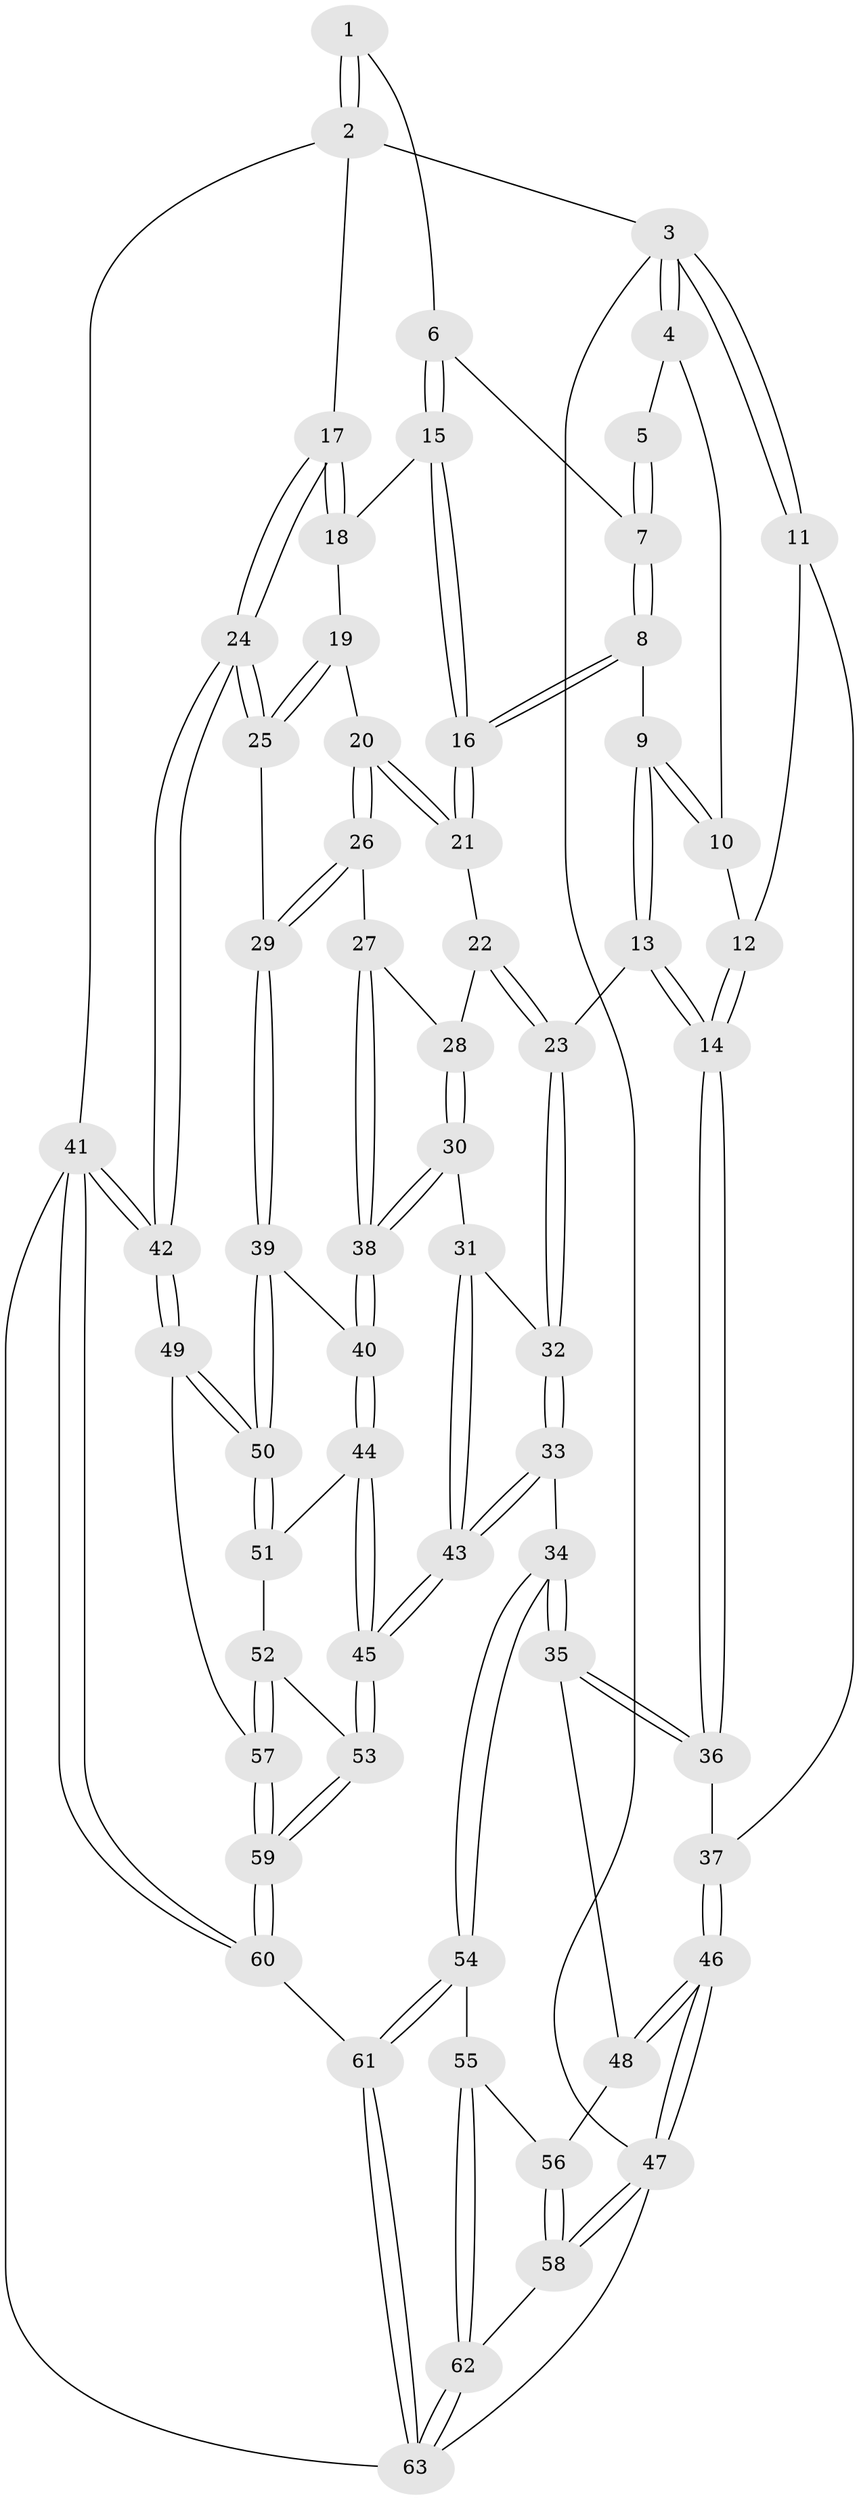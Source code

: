 // coarse degree distribution, {4: 0.3783783783783784, 6: 0.02702702702702703, 3: 0.1891891891891892, 5: 0.3783783783783784, 7: 0.02702702702702703}
// Generated by graph-tools (version 1.1) at 2025/24/03/03/25 07:24:35]
// undirected, 63 vertices, 154 edges
graph export_dot {
graph [start="1"]
  node [color=gray90,style=filled];
  1 [pos="+0.703161457910729+0"];
  2 [pos="+1+0"];
  3 [pos="+0+0"];
  4 [pos="+0.4572323649499518+0"];
  5 [pos="+0.568707776554728+0"];
  6 [pos="+0.7016891948746438+0.21452334096372894"];
  7 [pos="+0.5783123360215827+0.13838002484166123"];
  8 [pos="+0.5257638902271279+0.2577447803050919"];
  9 [pos="+0.5191278896234212+0.2599098099972774"];
  10 [pos="+0.40765027985235036+0"];
  11 [pos="+0+0.028002337175433684"];
  12 [pos="+0.3435441243345967+0.04985133977387984"];
  13 [pos="+0.4376415914226933+0.33251541099599813"];
  14 [pos="+0.2412407096246919+0.33591606953540804"];
  15 [pos="+0.7067737136108052+0.23613866748844"];
  16 [pos="+0.6766357785646216+0.27299880087427564"];
  17 [pos="+1+0.07570818527873409"];
  18 [pos="+0.861894296921531+0.23107020677746024"];
  19 [pos="+0.8049650627915461+0.3771035978015661"];
  20 [pos="+0.7702276424821737+0.40407253110129215"];
  21 [pos="+0.6853638271876001+0.3423054623862666"];
  22 [pos="+0.6366986669192568+0.3993677091109359"];
  23 [pos="+0.4986513000397276+0.395855306901398"];
  24 [pos="+1+0.3885819497129875"];
  25 [pos="+1+0.41907902585974016"];
  26 [pos="+0.7721385492328087+0.4187030529940871"];
  27 [pos="+0.6937682164128666+0.48825731596320726"];
  28 [pos="+0.6410148217264492+0.4354162064064697"];
  29 [pos="+0.8447376418403051+0.5190761591066421"];
  30 [pos="+0.5889344095297642+0.5044261540415327"];
  31 [pos="+0.5426031024841752+0.5092735189228309"];
  32 [pos="+0.5028094084292046+0.411997700809039"];
  33 [pos="+0.3718814990308453+0.6425521092680541"];
  34 [pos="+0.357580836537476+0.6402974928653969"];
  35 [pos="+0.2731241466156869+0.5569686733941746"];
  36 [pos="+0.23174777873356003+0.3421117351538984"];
  37 [pos="+0+0.27082624419488105"];
  38 [pos="+0.6920568055049627+0.5688344436580646"];
  39 [pos="+0.8214744056386919+0.5700691916340624"];
  40 [pos="+0.7002866995272259+0.5870250652616217"];
  41 [pos="+1+1"];
  42 [pos="+1+0.8404653897655391"];
  43 [pos="+0.4711168309159787+0.6657203892254183"];
  44 [pos="+0.678140024279541+0.6221579686198276"];
  45 [pos="+0.49122361464907727+0.6818174164867808"];
  46 [pos="+0+0.6395788613384569"];
  47 [pos="+0+0.8869003999962243"];
  48 [pos="+0.10263446762713249+0.6719123694868359"];
  49 [pos="+0.9513359751307932+0.7689511447864518"];
  50 [pos="+0.9095163302919206+0.7287454028023903"];
  51 [pos="+0.7155869070910703+0.7043590782833872"];
  52 [pos="+0.705554392367461+0.7346963667548095"];
  53 [pos="+0.527534616060902+0.7801346673168992"];
  54 [pos="+0.28539746756851037+0.8048074650851459"];
  55 [pos="+0.21711713051395382+0.8233489372643724"];
  56 [pos="+0.12197979753776074+0.7303531589055912"];
  57 [pos="+0.7323711412475881+0.868162873047792"];
  58 [pos="+0.05398123347747602+0.8726068068313012"];
  59 [pos="+0.5685500418121457+1"];
  60 [pos="+0.5513485121899417+1"];
  61 [pos="+0.5058049398086346+1"];
  62 [pos="+0.15074115540265598+0.9115394352217668"];
  63 [pos="+0.2519662682296906+1"];
  1 -- 2;
  1 -- 2;
  1 -- 6;
  2 -- 3;
  2 -- 17;
  2 -- 41;
  3 -- 4;
  3 -- 4;
  3 -- 11;
  3 -- 11;
  3 -- 47;
  4 -- 5;
  4 -- 10;
  5 -- 7;
  5 -- 7;
  6 -- 7;
  6 -- 15;
  6 -- 15;
  7 -- 8;
  7 -- 8;
  8 -- 9;
  8 -- 16;
  8 -- 16;
  9 -- 10;
  9 -- 10;
  9 -- 13;
  9 -- 13;
  10 -- 12;
  11 -- 12;
  11 -- 37;
  12 -- 14;
  12 -- 14;
  13 -- 14;
  13 -- 14;
  13 -- 23;
  14 -- 36;
  14 -- 36;
  15 -- 16;
  15 -- 16;
  15 -- 18;
  16 -- 21;
  16 -- 21;
  17 -- 18;
  17 -- 18;
  17 -- 24;
  17 -- 24;
  18 -- 19;
  19 -- 20;
  19 -- 25;
  19 -- 25;
  20 -- 21;
  20 -- 21;
  20 -- 26;
  20 -- 26;
  21 -- 22;
  22 -- 23;
  22 -- 23;
  22 -- 28;
  23 -- 32;
  23 -- 32;
  24 -- 25;
  24 -- 25;
  24 -- 42;
  24 -- 42;
  25 -- 29;
  26 -- 27;
  26 -- 29;
  26 -- 29;
  27 -- 28;
  27 -- 38;
  27 -- 38;
  28 -- 30;
  28 -- 30;
  29 -- 39;
  29 -- 39;
  30 -- 31;
  30 -- 38;
  30 -- 38;
  31 -- 32;
  31 -- 43;
  31 -- 43;
  32 -- 33;
  32 -- 33;
  33 -- 34;
  33 -- 43;
  33 -- 43;
  34 -- 35;
  34 -- 35;
  34 -- 54;
  34 -- 54;
  35 -- 36;
  35 -- 36;
  35 -- 48;
  36 -- 37;
  37 -- 46;
  37 -- 46;
  38 -- 40;
  38 -- 40;
  39 -- 40;
  39 -- 50;
  39 -- 50;
  40 -- 44;
  40 -- 44;
  41 -- 42;
  41 -- 42;
  41 -- 60;
  41 -- 60;
  41 -- 63;
  42 -- 49;
  42 -- 49;
  43 -- 45;
  43 -- 45;
  44 -- 45;
  44 -- 45;
  44 -- 51;
  45 -- 53;
  45 -- 53;
  46 -- 47;
  46 -- 47;
  46 -- 48;
  46 -- 48;
  47 -- 58;
  47 -- 58;
  47 -- 63;
  48 -- 56;
  49 -- 50;
  49 -- 50;
  49 -- 57;
  50 -- 51;
  50 -- 51;
  51 -- 52;
  52 -- 53;
  52 -- 57;
  52 -- 57;
  53 -- 59;
  53 -- 59;
  54 -- 55;
  54 -- 61;
  54 -- 61;
  55 -- 56;
  55 -- 62;
  55 -- 62;
  56 -- 58;
  56 -- 58;
  57 -- 59;
  57 -- 59;
  58 -- 62;
  59 -- 60;
  59 -- 60;
  60 -- 61;
  61 -- 63;
  61 -- 63;
  62 -- 63;
  62 -- 63;
}

